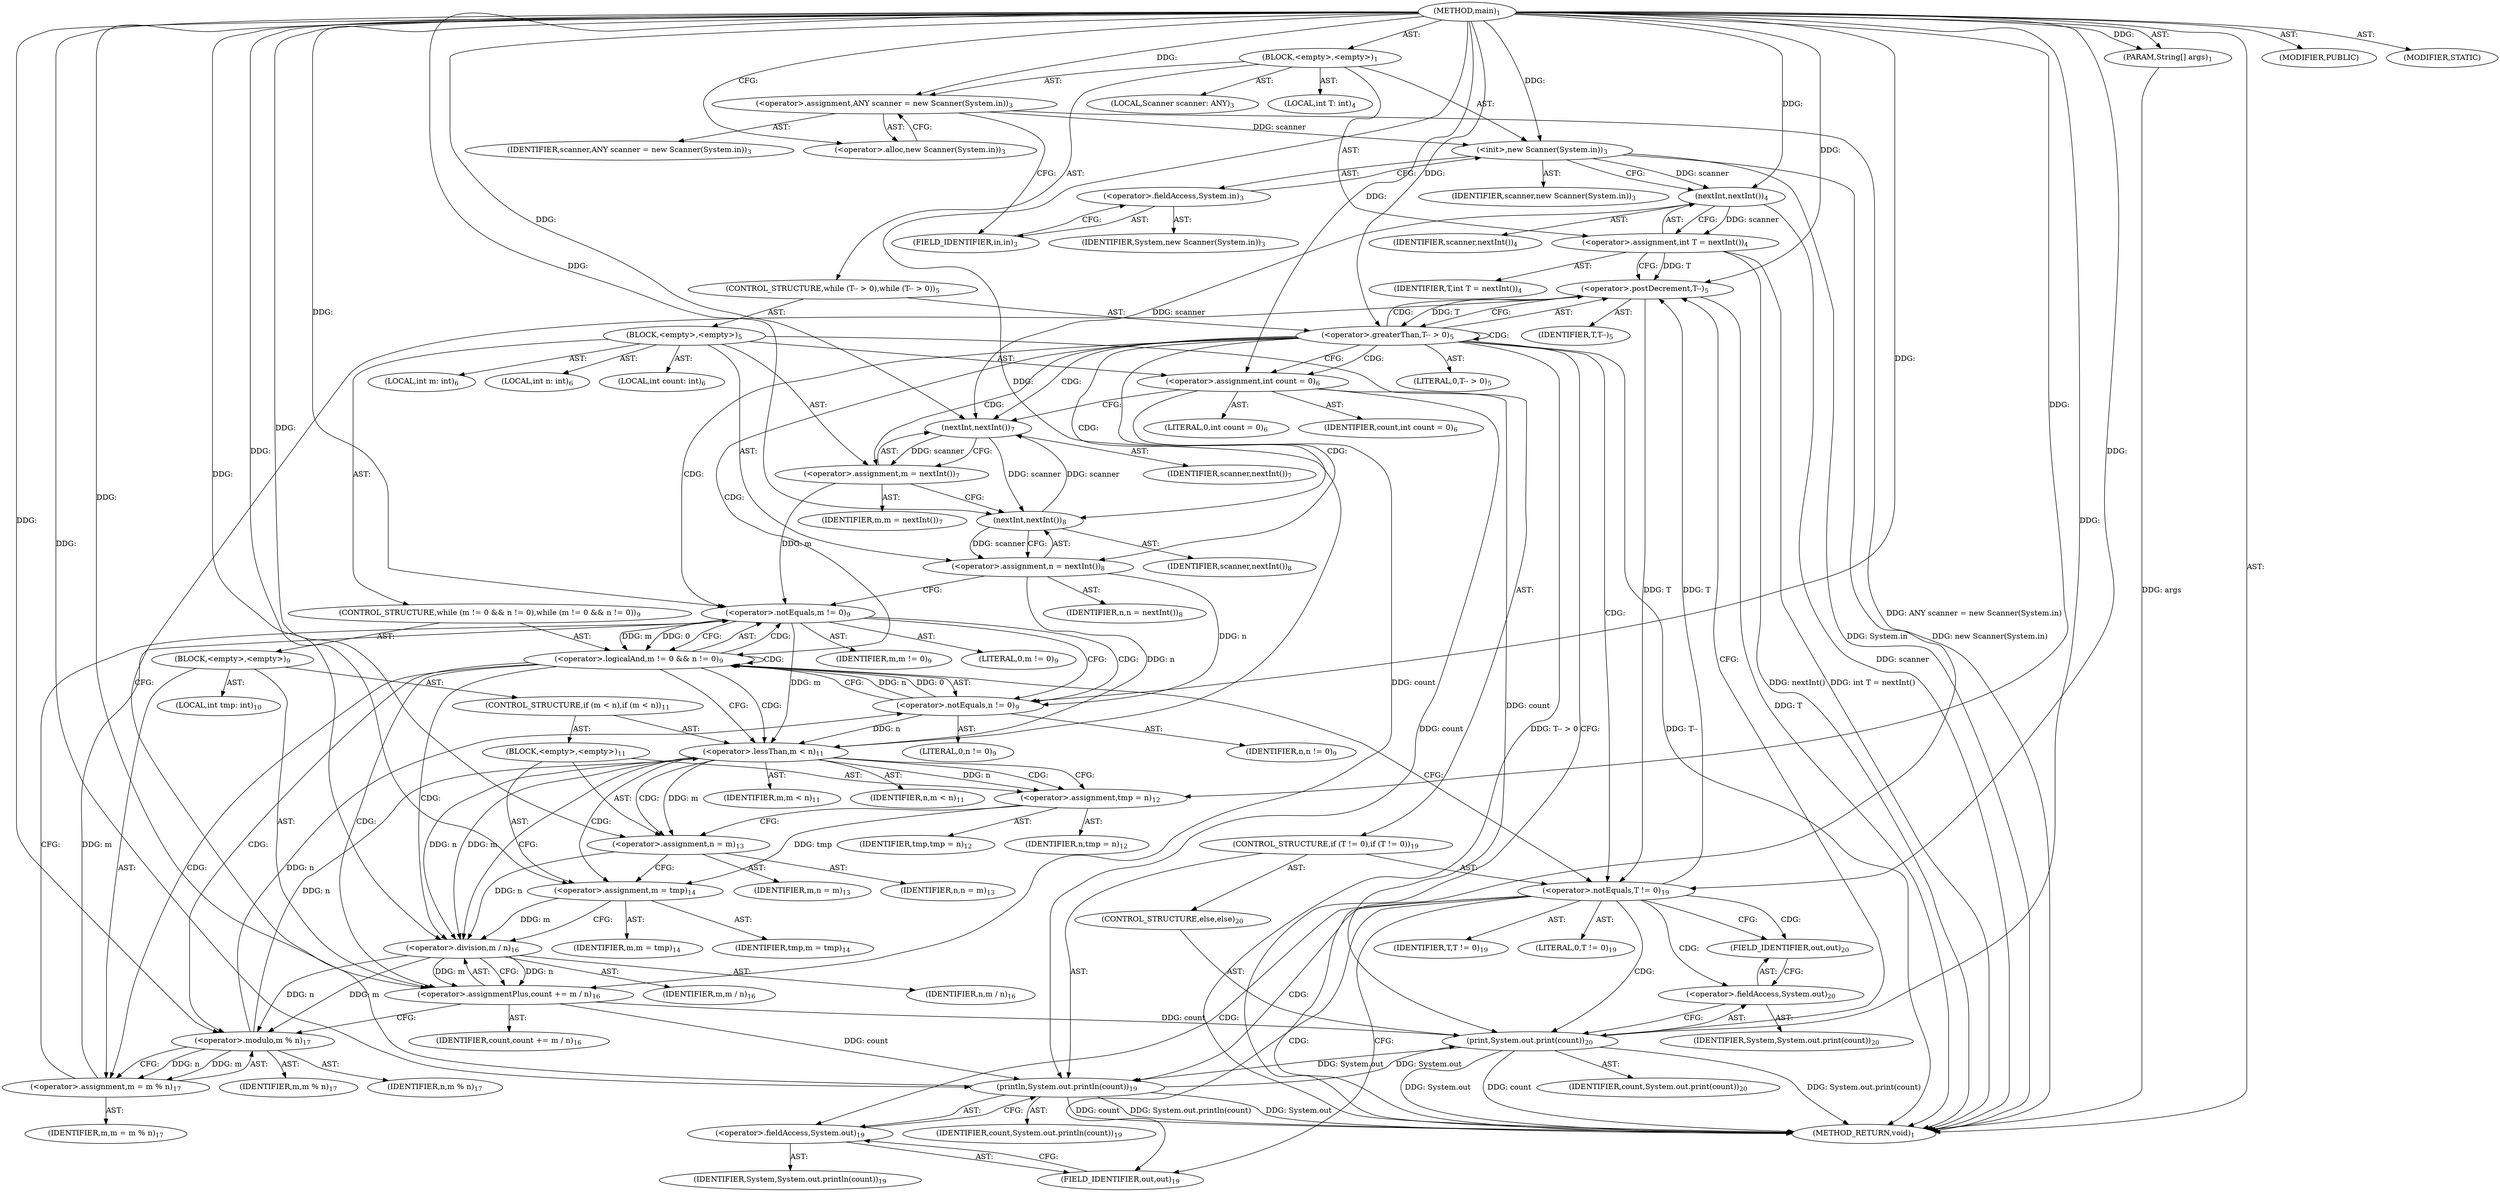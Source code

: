 digraph "main" {  
"19" [label = <(METHOD,main)<SUB>1</SUB>> ]
"20" [label = <(PARAM,String[] args)<SUB>1</SUB>> ]
"21" [label = <(BLOCK,&lt;empty&gt;,&lt;empty&gt;)<SUB>1</SUB>> ]
"4" [label = <(LOCAL,Scanner scanner: ANY)<SUB>3</SUB>> ]
"22" [label = <(&lt;operator&gt;.assignment,ANY scanner = new Scanner(System.in))<SUB>3</SUB>> ]
"23" [label = <(IDENTIFIER,scanner,ANY scanner = new Scanner(System.in))<SUB>3</SUB>> ]
"24" [label = <(&lt;operator&gt;.alloc,new Scanner(System.in))<SUB>3</SUB>> ]
"25" [label = <(&lt;init&gt;,new Scanner(System.in))<SUB>3</SUB>> ]
"3" [label = <(IDENTIFIER,scanner,new Scanner(System.in))<SUB>3</SUB>> ]
"26" [label = <(&lt;operator&gt;.fieldAccess,System.in)<SUB>3</SUB>> ]
"27" [label = <(IDENTIFIER,System,new Scanner(System.in))<SUB>3</SUB>> ]
"28" [label = <(FIELD_IDENTIFIER,in,in)<SUB>3</SUB>> ]
"29" [label = <(LOCAL,int T: int)<SUB>4</SUB>> ]
"30" [label = <(&lt;operator&gt;.assignment,int T = nextInt())<SUB>4</SUB>> ]
"31" [label = <(IDENTIFIER,T,int T = nextInt())<SUB>4</SUB>> ]
"32" [label = <(nextInt,nextInt())<SUB>4</SUB>> ]
"33" [label = <(IDENTIFIER,scanner,nextInt())<SUB>4</SUB>> ]
"34" [label = <(CONTROL_STRUCTURE,while (T-- &gt; 0),while (T-- &gt; 0))<SUB>5</SUB>> ]
"35" [label = <(&lt;operator&gt;.greaterThan,T-- &gt; 0)<SUB>5</SUB>> ]
"36" [label = <(&lt;operator&gt;.postDecrement,T--)<SUB>5</SUB>> ]
"37" [label = <(IDENTIFIER,T,T--)<SUB>5</SUB>> ]
"38" [label = <(LITERAL,0,T-- &gt; 0)<SUB>5</SUB>> ]
"39" [label = <(BLOCK,&lt;empty&gt;,&lt;empty&gt;)<SUB>5</SUB>> ]
"40" [label = <(LOCAL,int m: int)<SUB>6</SUB>> ]
"41" [label = <(LOCAL,int n: int)<SUB>6</SUB>> ]
"42" [label = <(LOCAL,int count: int)<SUB>6</SUB>> ]
"43" [label = <(&lt;operator&gt;.assignment,int count = 0)<SUB>6</SUB>> ]
"44" [label = <(IDENTIFIER,count,int count = 0)<SUB>6</SUB>> ]
"45" [label = <(LITERAL,0,int count = 0)<SUB>6</SUB>> ]
"46" [label = <(&lt;operator&gt;.assignment,m = nextInt())<SUB>7</SUB>> ]
"47" [label = <(IDENTIFIER,m,m = nextInt())<SUB>7</SUB>> ]
"48" [label = <(nextInt,nextInt())<SUB>7</SUB>> ]
"49" [label = <(IDENTIFIER,scanner,nextInt())<SUB>7</SUB>> ]
"50" [label = <(&lt;operator&gt;.assignment,n = nextInt())<SUB>8</SUB>> ]
"51" [label = <(IDENTIFIER,n,n = nextInt())<SUB>8</SUB>> ]
"52" [label = <(nextInt,nextInt())<SUB>8</SUB>> ]
"53" [label = <(IDENTIFIER,scanner,nextInt())<SUB>8</SUB>> ]
"54" [label = <(CONTROL_STRUCTURE,while (m != 0 &amp;&amp; n != 0),while (m != 0 &amp;&amp; n != 0))<SUB>9</SUB>> ]
"55" [label = <(&lt;operator&gt;.logicalAnd,m != 0 &amp;&amp; n != 0)<SUB>9</SUB>> ]
"56" [label = <(&lt;operator&gt;.notEquals,m != 0)<SUB>9</SUB>> ]
"57" [label = <(IDENTIFIER,m,m != 0)<SUB>9</SUB>> ]
"58" [label = <(LITERAL,0,m != 0)<SUB>9</SUB>> ]
"59" [label = <(&lt;operator&gt;.notEquals,n != 0)<SUB>9</SUB>> ]
"60" [label = <(IDENTIFIER,n,n != 0)<SUB>9</SUB>> ]
"61" [label = <(LITERAL,0,n != 0)<SUB>9</SUB>> ]
"62" [label = <(BLOCK,&lt;empty&gt;,&lt;empty&gt;)<SUB>9</SUB>> ]
"63" [label = <(LOCAL,int tmp: int)<SUB>10</SUB>> ]
"64" [label = <(CONTROL_STRUCTURE,if (m &lt; n),if (m &lt; n))<SUB>11</SUB>> ]
"65" [label = <(&lt;operator&gt;.lessThan,m &lt; n)<SUB>11</SUB>> ]
"66" [label = <(IDENTIFIER,m,m &lt; n)<SUB>11</SUB>> ]
"67" [label = <(IDENTIFIER,n,m &lt; n)<SUB>11</SUB>> ]
"68" [label = <(BLOCK,&lt;empty&gt;,&lt;empty&gt;)<SUB>11</SUB>> ]
"69" [label = <(&lt;operator&gt;.assignment,tmp = n)<SUB>12</SUB>> ]
"70" [label = <(IDENTIFIER,tmp,tmp = n)<SUB>12</SUB>> ]
"71" [label = <(IDENTIFIER,n,tmp = n)<SUB>12</SUB>> ]
"72" [label = <(&lt;operator&gt;.assignment,n = m)<SUB>13</SUB>> ]
"73" [label = <(IDENTIFIER,n,n = m)<SUB>13</SUB>> ]
"74" [label = <(IDENTIFIER,m,n = m)<SUB>13</SUB>> ]
"75" [label = <(&lt;operator&gt;.assignment,m = tmp)<SUB>14</SUB>> ]
"76" [label = <(IDENTIFIER,m,m = tmp)<SUB>14</SUB>> ]
"77" [label = <(IDENTIFIER,tmp,m = tmp)<SUB>14</SUB>> ]
"78" [label = <(&lt;operator&gt;.assignmentPlus,count += m / n)<SUB>16</SUB>> ]
"79" [label = <(IDENTIFIER,count,count += m / n)<SUB>16</SUB>> ]
"80" [label = <(&lt;operator&gt;.division,m / n)<SUB>16</SUB>> ]
"81" [label = <(IDENTIFIER,m,m / n)<SUB>16</SUB>> ]
"82" [label = <(IDENTIFIER,n,m / n)<SUB>16</SUB>> ]
"83" [label = <(&lt;operator&gt;.assignment,m = m % n)<SUB>17</SUB>> ]
"84" [label = <(IDENTIFIER,m,m = m % n)<SUB>17</SUB>> ]
"85" [label = <(&lt;operator&gt;.modulo,m % n)<SUB>17</SUB>> ]
"86" [label = <(IDENTIFIER,m,m % n)<SUB>17</SUB>> ]
"87" [label = <(IDENTIFIER,n,m % n)<SUB>17</SUB>> ]
"88" [label = <(CONTROL_STRUCTURE,if (T != 0),if (T != 0))<SUB>19</SUB>> ]
"89" [label = <(&lt;operator&gt;.notEquals,T != 0)<SUB>19</SUB>> ]
"90" [label = <(IDENTIFIER,T,T != 0)<SUB>19</SUB>> ]
"91" [label = <(LITERAL,0,T != 0)<SUB>19</SUB>> ]
"92" [label = <(println,System.out.println(count))<SUB>19</SUB>> ]
"93" [label = <(&lt;operator&gt;.fieldAccess,System.out)<SUB>19</SUB>> ]
"94" [label = <(IDENTIFIER,System,System.out.println(count))<SUB>19</SUB>> ]
"95" [label = <(FIELD_IDENTIFIER,out,out)<SUB>19</SUB>> ]
"96" [label = <(IDENTIFIER,count,System.out.println(count))<SUB>19</SUB>> ]
"97" [label = <(CONTROL_STRUCTURE,else,else)<SUB>20</SUB>> ]
"98" [label = <(print,System.out.print(count))<SUB>20</SUB>> ]
"99" [label = <(&lt;operator&gt;.fieldAccess,System.out)<SUB>20</SUB>> ]
"100" [label = <(IDENTIFIER,System,System.out.print(count))<SUB>20</SUB>> ]
"101" [label = <(FIELD_IDENTIFIER,out,out)<SUB>20</SUB>> ]
"102" [label = <(IDENTIFIER,count,System.out.print(count))<SUB>20</SUB>> ]
"103" [label = <(MODIFIER,PUBLIC)> ]
"104" [label = <(MODIFIER,STATIC)> ]
"105" [label = <(METHOD_RETURN,void)<SUB>1</SUB>> ]
  "19" -> "20"  [ label = "AST: "] 
  "19" -> "21"  [ label = "AST: "] 
  "19" -> "103"  [ label = "AST: "] 
  "19" -> "104"  [ label = "AST: "] 
  "19" -> "105"  [ label = "AST: "] 
  "21" -> "4"  [ label = "AST: "] 
  "21" -> "22"  [ label = "AST: "] 
  "21" -> "25"  [ label = "AST: "] 
  "21" -> "29"  [ label = "AST: "] 
  "21" -> "30"  [ label = "AST: "] 
  "21" -> "34"  [ label = "AST: "] 
  "22" -> "23"  [ label = "AST: "] 
  "22" -> "24"  [ label = "AST: "] 
  "25" -> "3"  [ label = "AST: "] 
  "25" -> "26"  [ label = "AST: "] 
  "26" -> "27"  [ label = "AST: "] 
  "26" -> "28"  [ label = "AST: "] 
  "30" -> "31"  [ label = "AST: "] 
  "30" -> "32"  [ label = "AST: "] 
  "32" -> "33"  [ label = "AST: "] 
  "34" -> "35"  [ label = "AST: "] 
  "34" -> "39"  [ label = "AST: "] 
  "35" -> "36"  [ label = "AST: "] 
  "35" -> "38"  [ label = "AST: "] 
  "36" -> "37"  [ label = "AST: "] 
  "39" -> "40"  [ label = "AST: "] 
  "39" -> "41"  [ label = "AST: "] 
  "39" -> "42"  [ label = "AST: "] 
  "39" -> "43"  [ label = "AST: "] 
  "39" -> "46"  [ label = "AST: "] 
  "39" -> "50"  [ label = "AST: "] 
  "39" -> "54"  [ label = "AST: "] 
  "39" -> "88"  [ label = "AST: "] 
  "43" -> "44"  [ label = "AST: "] 
  "43" -> "45"  [ label = "AST: "] 
  "46" -> "47"  [ label = "AST: "] 
  "46" -> "48"  [ label = "AST: "] 
  "48" -> "49"  [ label = "AST: "] 
  "50" -> "51"  [ label = "AST: "] 
  "50" -> "52"  [ label = "AST: "] 
  "52" -> "53"  [ label = "AST: "] 
  "54" -> "55"  [ label = "AST: "] 
  "54" -> "62"  [ label = "AST: "] 
  "55" -> "56"  [ label = "AST: "] 
  "55" -> "59"  [ label = "AST: "] 
  "56" -> "57"  [ label = "AST: "] 
  "56" -> "58"  [ label = "AST: "] 
  "59" -> "60"  [ label = "AST: "] 
  "59" -> "61"  [ label = "AST: "] 
  "62" -> "63"  [ label = "AST: "] 
  "62" -> "64"  [ label = "AST: "] 
  "62" -> "78"  [ label = "AST: "] 
  "62" -> "83"  [ label = "AST: "] 
  "64" -> "65"  [ label = "AST: "] 
  "64" -> "68"  [ label = "AST: "] 
  "65" -> "66"  [ label = "AST: "] 
  "65" -> "67"  [ label = "AST: "] 
  "68" -> "69"  [ label = "AST: "] 
  "68" -> "72"  [ label = "AST: "] 
  "68" -> "75"  [ label = "AST: "] 
  "69" -> "70"  [ label = "AST: "] 
  "69" -> "71"  [ label = "AST: "] 
  "72" -> "73"  [ label = "AST: "] 
  "72" -> "74"  [ label = "AST: "] 
  "75" -> "76"  [ label = "AST: "] 
  "75" -> "77"  [ label = "AST: "] 
  "78" -> "79"  [ label = "AST: "] 
  "78" -> "80"  [ label = "AST: "] 
  "80" -> "81"  [ label = "AST: "] 
  "80" -> "82"  [ label = "AST: "] 
  "83" -> "84"  [ label = "AST: "] 
  "83" -> "85"  [ label = "AST: "] 
  "85" -> "86"  [ label = "AST: "] 
  "85" -> "87"  [ label = "AST: "] 
  "88" -> "89"  [ label = "AST: "] 
  "88" -> "92"  [ label = "AST: "] 
  "88" -> "97"  [ label = "AST: "] 
  "89" -> "90"  [ label = "AST: "] 
  "89" -> "91"  [ label = "AST: "] 
  "92" -> "93"  [ label = "AST: "] 
  "92" -> "96"  [ label = "AST: "] 
  "93" -> "94"  [ label = "AST: "] 
  "93" -> "95"  [ label = "AST: "] 
  "97" -> "98"  [ label = "AST: "] 
  "98" -> "99"  [ label = "AST: "] 
  "98" -> "102"  [ label = "AST: "] 
  "99" -> "100"  [ label = "AST: "] 
  "99" -> "101"  [ label = "AST: "] 
  "22" -> "28"  [ label = "CFG: "] 
  "25" -> "32"  [ label = "CFG: "] 
  "30" -> "36"  [ label = "CFG: "] 
  "24" -> "22"  [ label = "CFG: "] 
  "26" -> "25"  [ label = "CFG: "] 
  "32" -> "30"  [ label = "CFG: "] 
  "35" -> "105"  [ label = "CFG: "] 
  "35" -> "43"  [ label = "CFG: "] 
  "28" -> "26"  [ label = "CFG: "] 
  "36" -> "35"  [ label = "CFG: "] 
  "43" -> "48"  [ label = "CFG: "] 
  "46" -> "52"  [ label = "CFG: "] 
  "50" -> "56"  [ label = "CFG: "] 
  "48" -> "46"  [ label = "CFG: "] 
  "52" -> "50"  [ label = "CFG: "] 
  "55" -> "65"  [ label = "CFG: "] 
  "55" -> "89"  [ label = "CFG: "] 
  "89" -> "95"  [ label = "CFG: "] 
  "89" -> "101"  [ label = "CFG: "] 
  "92" -> "36"  [ label = "CFG: "] 
  "56" -> "55"  [ label = "CFG: "] 
  "56" -> "59"  [ label = "CFG: "] 
  "59" -> "55"  [ label = "CFG: "] 
  "78" -> "85"  [ label = "CFG: "] 
  "83" -> "56"  [ label = "CFG: "] 
  "93" -> "92"  [ label = "CFG: "] 
  "98" -> "36"  [ label = "CFG: "] 
  "65" -> "69"  [ label = "CFG: "] 
  "65" -> "80"  [ label = "CFG: "] 
  "80" -> "78"  [ label = "CFG: "] 
  "85" -> "83"  [ label = "CFG: "] 
  "95" -> "93"  [ label = "CFG: "] 
  "99" -> "98"  [ label = "CFG: "] 
  "69" -> "72"  [ label = "CFG: "] 
  "72" -> "75"  [ label = "CFG: "] 
  "75" -> "80"  [ label = "CFG: "] 
  "101" -> "99"  [ label = "CFG: "] 
  "19" -> "24"  [ label = "CFG: "] 
  "20" -> "105"  [ label = "DDG: args"] 
  "22" -> "105"  [ label = "DDG: ANY scanner = new Scanner(System.in)"] 
  "25" -> "105"  [ label = "DDG: System.in"] 
  "25" -> "105"  [ label = "DDG: new Scanner(System.in)"] 
  "32" -> "105"  [ label = "DDG: scanner"] 
  "30" -> "105"  [ label = "DDG: nextInt()"] 
  "30" -> "105"  [ label = "DDG: int T = nextInt()"] 
  "36" -> "105"  [ label = "DDG: T"] 
  "35" -> "105"  [ label = "DDG: T--"] 
  "35" -> "105"  [ label = "DDG: T-- &gt; 0"] 
  "98" -> "105"  [ label = "DDG: System.out"] 
  "98" -> "105"  [ label = "DDG: count"] 
  "98" -> "105"  [ label = "DDG: System.out.print(count)"] 
  "92" -> "105"  [ label = "DDG: System.out"] 
  "92" -> "105"  [ label = "DDG: count"] 
  "92" -> "105"  [ label = "DDG: System.out.println(count)"] 
  "19" -> "20"  [ label = "DDG: "] 
  "19" -> "22"  [ label = "DDG: "] 
  "32" -> "30"  [ label = "DDG: scanner"] 
  "22" -> "25"  [ label = "DDG: scanner"] 
  "19" -> "25"  [ label = "DDG: "] 
  "25" -> "32"  [ label = "DDG: scanner"] 
  "19" -> "32"  [ label = "DDG: "] 
  "36" -> "35"  [ label = "DDG: T"] 
  "19" -> "35"  [ label = "DDG: "] 
  "19" -> "43"  [ label = "DDG: "] 
  "48" -> "46"  [ label = "DDG: scanner"] 
  "52" -> "50"  [ label = "DDG: scanner"] 
  "30" -> "36"  [ label = "DDG: T"] 
  "89" -> "36"  [ label = "DDG: T"] 
  "19" -> "36"  [ label = "DDG: "] 
  "32" -> "48"  [ label = "DDG: scanner"] 
  "52" -> "48"  [ label = "DDG: scanner"] 
  "19" -> "48"  [ label = "DDG: "] 
  "48" -> "52"  [ label = "DDG: scanner"] 
  "19" -> "52"  [ label = "DDG: "] 
  "56" -> "55"  [ label = "DDG: m"] 
  "56" -> "55"  [ label = "DDG: 0"] 
  "59" -> "55"  [ label = "DDG: n"] 
  "59" -> "55"  [ label = "DDG: 0"] 
  "80" -> "78"  [ label = "DDG: m"] 
  "80" -> "78"  [ label = "DDG: n"] 
  "85" -> "83"  [ label = "DDG: m"] 
  "85" -> "83"  [ label = "DDG: n"] 
  "36" -> "89"  [ label = "DDG: T"] 
  "19" -> "89"  [ label = "DDG: "] 
  "98" -> "92"  [ label = "DDG: System.out"] 
  "43" -> "92"  [ label = "DDG: count"] 
  "78" -> "92"  [ label = "DDG: count"] 
  "19" -> "92"  [ label = "DDG: "] 
  "46" -> "56"  [ label = "DDG: m"] 
  "83" -> "56"  [ label = "DDG: m"] 
  "19" -> "56"  [ label = "DDG: "] 
  "50" -> "59"  [ label = "DDG: n"] 
  "85" -> "59"  [ label = "DDG: n"] 
  "19" -> "59"  [ label = "DDG: "] 
  "43" -> "78"  [ label = "DDG: count"] 
  "19" -> "78"  [ label = "DDG: "] 
  "92" -> "98"  [ label = "DDG: System.out"] 
  "43" -> "98"  [ label = "DDG: count"] 
  "78" -> "98"  [ label = "DDG: count"] 
  "19" -> "98"  [ label = "DDG: "] 
  "56" -> "65"  [ label = "DDG: m"] 
  "19" -> "65"  [ label = "DDG: "] 
  "50" -> "65"  [ label = "DDG: n"] 
  "59" -> "65"  [ label = "DDG: n"] 
  "85" -> "65"  [ label = "DDG: n"] 
  "65" -> "69"  [ label = "DDG: n"] 
  "19" -> "69"  [ label = "DDG: "] 
  "65" -> "72"  [ label = "DDG: m"] 
  "19" -> "72"  [ label = "DDG: "] 
  "69" -> "75"  [ label = "DDG: tmp"] 
  "19" -> "75"  [ label = "DDG: "] 
  "65" -> "80"  [ label = "DDG: m"] 
  "75" -> "80"  [ label = "DDG: m"] 
  "19" -> "80"  [ label = "DDG: "] 
  "65" -> "80"  [ label = "DDG: n"] 
  "72" -> "80"  [ label = "DDG: n"] 
  "80" -> "85"  [ label = "DDG: m"] 
  "19" -> "85"  [ label = "DDG: "] 
  "80" -> "85"  [ label = "DDG: n"] 
  "35" -> "48"  [ label = "CDG: "] 
  "35" -> "89"  [ label = "CDG: "] 
  "35" -> "52"  [ label = "CDG: "] 
  "35" -> "46"  [ label = "CDG: "] 
  "35" -> "56"  [ label = "CDG: "] 
  "35" -> "50"  [ label = "CDG: "] 
  "35" -> "35"  [ label = "CDG: "] 
  "35" -> "43"  [ label = "CDG: "] 
  "35" -> "36"  [ label = "CDG: "] 
  "35" -> "55"  [ label = "CDG: "] 
  "55" -> "85"  [ label = "CDG: "] 
  "55" -> "56"  [ label = "CDG: "] 
  "55" -> "65"  [ label = "CDG: "] 
  "55" -> "80"  [ label = "CDG: "] 
  "55" -> "83"  [ label = "CDG: "] 
  "55" -> "55"  [ label = "CDG: "] 
  "55" -> "78"  [ label = "CDG: "] 
  "89" -> "98"  [ label = "CDG: "] 
  "89" -> "99"  [ label = "CDG: "] 
  "89" -> "95"  [ label = "CDG: "] 
  "89" -> "92"  [ label = "CDG: "] 
  "89" -> "93"  [ label = "CDG: "] 
  "89" -> "101"  [ label = "CDG: "] 
  "56" -> "59"  [ label = "CDG: "] 
  "65" -> "75"  [ label = "CDG: "] 
  "65" -> "72"  [ label = "CDG: "] 
  "65" -> "69"  [ label = "CDG: "] 
}
